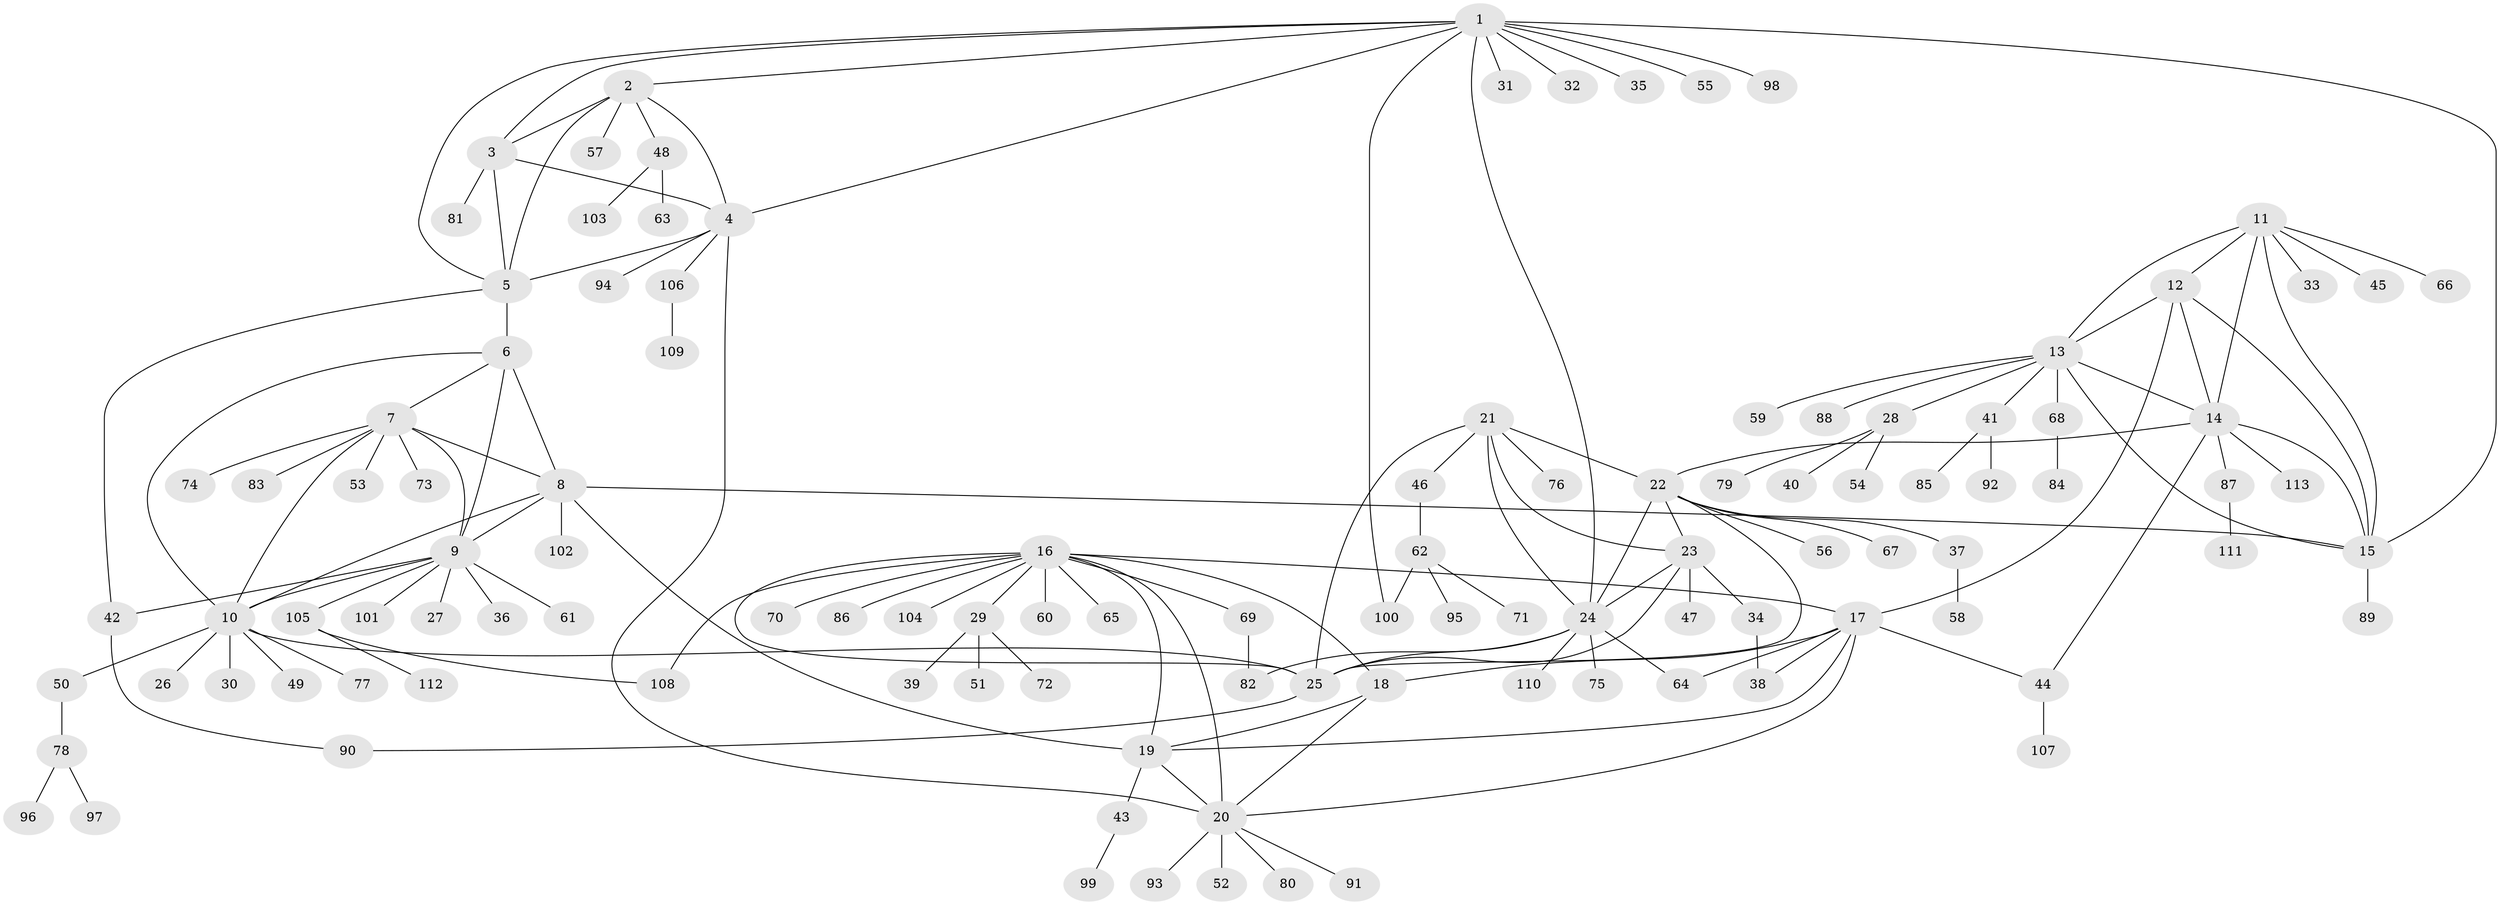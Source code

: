 // coarse degree distribution, {12: 0.011904761904761904, 2: 0.09523809523809523, 7: 0.047619047619047616, 11: 0.011904761904761904, 5: 0.03571428571428571, 9: 0.023809523809523808, 6: 0.023809523809523808, 14: 0.011904761904761904, 3: 0.07142857142857142, 10: 0.011904761904761904, 8: 0.011904761904761904, 1: 0.6428571428571429}
// Generated by graph-tools (version 1.1) at 2025/24/03/03/25 07:24:17]
// undirected, 113 vertices, 156 edges
graph export_dot {
graph [start="1"]
  node [color=gray90,style=filled];
  1;
  2;
  3;
  4;
  5;
  6;
  7;
  8;
  9;
  10;
  11;
  12;
  13;
  14;
  15;
  16;
  17;
  18;
  19;
  20;
  21;
  22;
  23;
  24;
  25;
  26;
  27;
  28;
  29;
  30;
  31;
  32;
  33;
  34;
  35;
  36;
  37;
  38;
  39;
  40;
  41;
  42;
  43;
  44;
  45;
  46;
  47;
  48;
  49;
  50;
  51;
  52;
  53;
  54;
  55;
  56;
  57;
  58;
  59;
  60;
  61;
  62;
  63;
  64;
  65;
  66;
  67;
  68;
  69;
  70;
  71;
  72;
  73;
  74;
  75;
  76;
  77;
  78;
  79;
  80;
  81;
  82;
  83;
  84;
  85;
  86;
  87;
  88;
  89;
  90;
  91;
  92;
  93;
  94;
  95;
  96;
  97;
  98;
  99;
  100;
  101;
  102;
  103;
  104;
  105;
  106;
  107;
  108;
  109;
  110;
  111;
  112;
  113;
  1 -- 2;
  1 -- 3;
  1 -- 4;
  1 -- 5;
  1 -- 15;
  1 -- 24;
  1 -- 31;
  1 -- 32;
  1 -- 35;
  1 -- 55;
  1 -- 98;
  1 -- 100;
  2 -- 3;
  2 -- 4;
  2 -- 5;
  2 -- 48;
  2 -- 57;
  3 -- 4;
  3 -- 5;
  3 -- 81;
  4 -- 5;
  4 -- 20;
  4 -- 94;
  4 -- 106;
  5 -- 6;
  5 -- 42;
  6 -- 7;
  6 -- 8;
  6 -- 9;
  6 -- 10;
  7 -- 8;
  7 -- 9;
  7 -- 10;
  7 -- 53;
  7 -- 73;
  7 -- 74;
  7 -- 83;
  8 -- 9;
  8 -- 10;
  8 -- 15;
  8 -- 19;
  8 -- 102;
  9 -- 10;
  9 -- 27;
  9 -- 36;
  9 -- 42;
  9 -- 61;
  9 -- 101;
  9 -- 105;
  10 -- 25;
  10 -- 26;
  10 -- 30;
  10 -- 49;
  10 -- 50;
  10 -- 77;
  11 -- 12;
  11 -- 13;
  11 -- 14;
  11 -- 15;
  11 -- 33;
  11 -- 45;
  11 -- 66;
  12 -- 13;
  12 -- 14;
  12 -- 15;
  12 -- 17;
  13 -- 14;
  13 -- 15;
  13 -- 28;
  13 -- 41;
  13 -- 59;
  13 -- 68;
  13 -- 88;
  14 -- 15;
  14 -- 22;
  14 -- 44;
  14 -- 87;
  14 -- 113;
  15 -- 89;
  16 -- 17;
  16 -- 18;
  16 -- 19;
  16 -- 20;
  16 -- 25;
  16 -- 29;
  16 -- 60;
  16 -- 65;
  16 -- 69;
  16 -- 70;
  16 -- 86;
  16 -- 104;
  16 -- 108;
  17 -- 18;
  17 -- 19;
  17 -- 20;
  17 -- 38;
  17 -- 44;
  17 -- 64;
  18 -- 19;
  18 -- 20;
  19 -- 20;
  19 -- 43;
  20 -- 52;
  20 -- 80;
  20 -- 91;
  20 -- 93;
  21 -- 22;
  21 -- 23;
  21 -- 24;
  21 -- 25;
  21 -- 46;
  21 -- 76;
  22 -- 23;
  22 -- 24;
  22 -- 25;
  22 -- 37;
  22 -- 56;
  22 -- 67;
  23 -- 24;
  23 -- 25;
  23 -- 34;
  23 -- 47;
  24 -- 25;
  24 -- 64;
  24 -- 75;
  24 -- 82;
  24 -- 110;
  25 -- 90;
  28 -- 40;
  28 -- 54;
  28 -- 79;
  29 -- 39;
  29 -- 51;
  29 -- 72;
  34 -- 38;
  37 -- 58;
  41 -- 85;
  41 -- 92;
  42 -- 90;
  43 -- 99;
  44 -- 107;
  46 -- 62;
  48 -- 63;
  48 -- 103;
  50 -- 78;
  62 -- 71;
  62 -- 95;
  62 -- 100;
  68 -- 84;
  69 -- 82;
  78 -- 96;
  78 -- 97;
  87 -- 111;
  105 -- 108;
  105 -- 112;
  106 -- 109;
}
